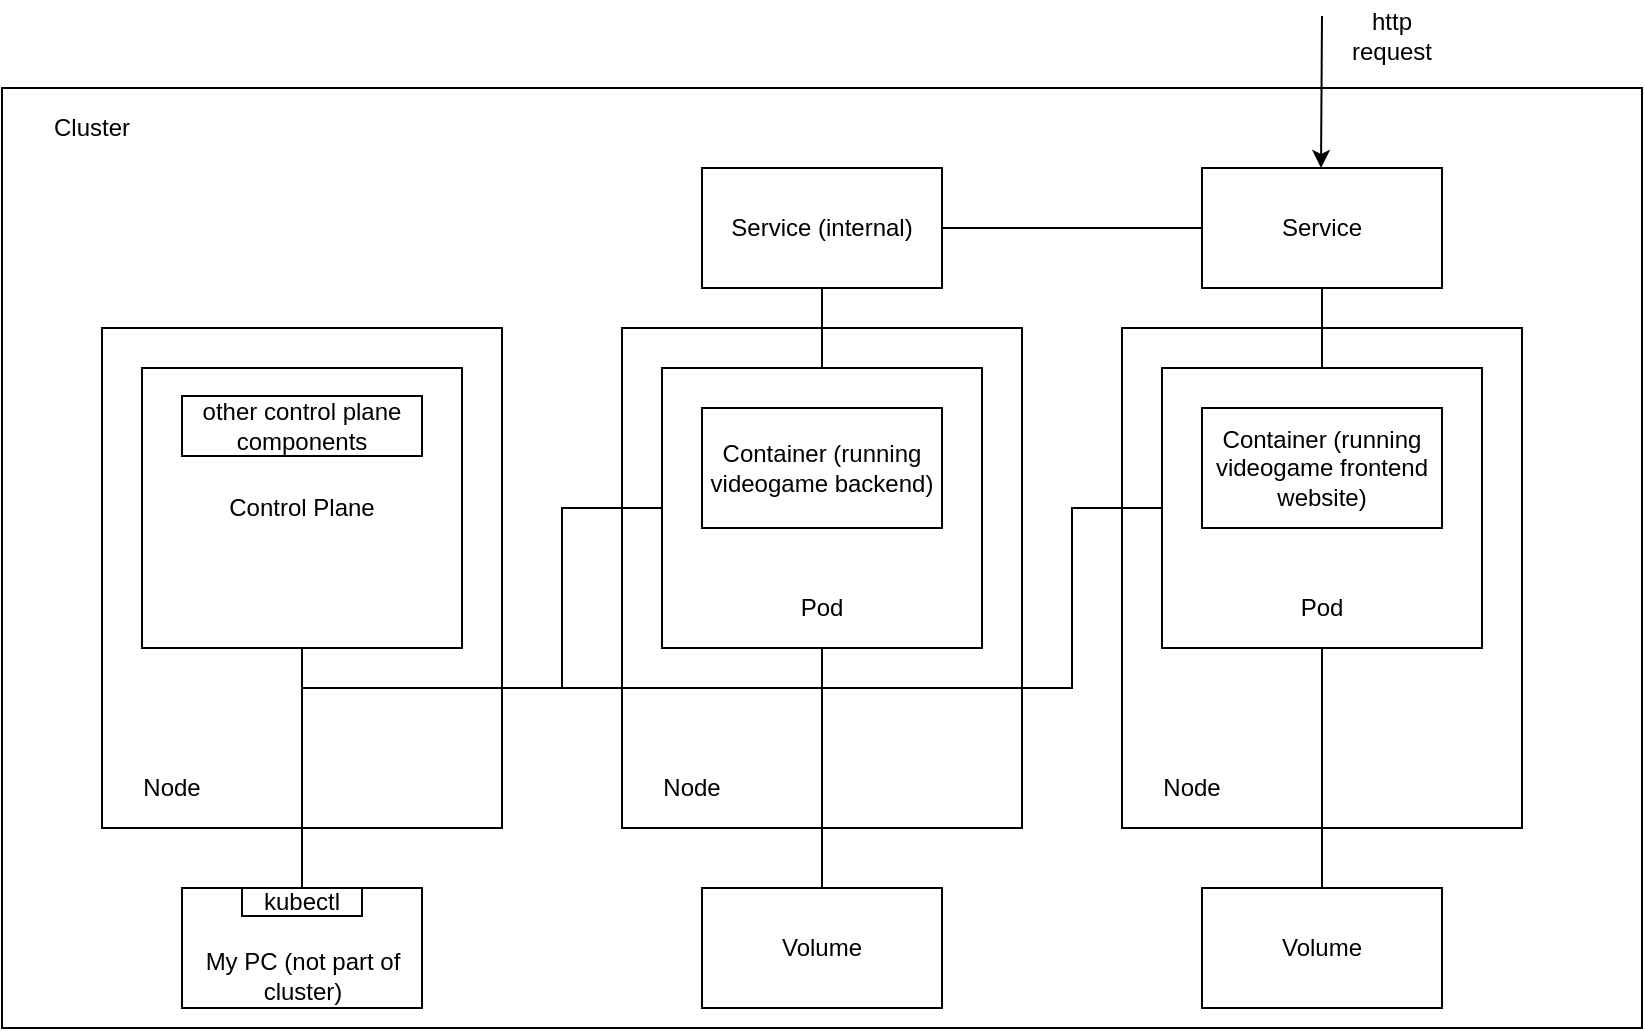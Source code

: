 <mxfile version="14.6.6" type="device"><diagram id="qO7STANYpjAxOL9Szi3Q" name="Page-1"><mxGraphModel dx="1038" dy="547" grid="1" gridSize="10" guides="1" tooltips="1" connect="1" arrows="1" fold="1" page="1" pageScale="1" pageWidth="850" pageHeight="1100" math="0" shadow="0"><root><mxCell id="0"/><mxCell id="1" parent="0"/><mxCell id="IZxRGwlVTp3_kxK3XlfW-4" value="" style="rounded=0;whiteSpace=wrap;html=1;" parent="1" vertex="1"><mxGeometry x="15" y="76" width="820" height="470" as="geometry"/></mxCell><mxCell id="IZxRGwlVTp3_kxK3XlfW-1" value="" style="rounded=0;whiteSpace=wrap;html=1;" parent="1" vertex="1"><mxGeometry x="65" y="196" width="200" height="250" as="geometry"/></mxCell><mxCell id="IZxRGwlVTp3_kxK3XlfW-2" value="" style="rounded=0;whiteSpace=wrap;html=1;" parent="1" vertex="1"><mxGeometry x="325" y="196" width="200" height="250" as="geometry"/></mxCell><mxCell id="IZxRGwlVTp3_kxK3XlfW-3" value="" style="rounded=0;whiteSpace=wrap;html=1;" parent="1" vertex="1"><mxGeometry x="575" y="196" width="200" height="250" as="geometry"/></mxCell><mxCell id="IZxRGwlVTp3_kxK3XlfW-5" value="Control Plane" style="rounded=0;whiteSpace=wrap;html=1;" parent="1" vertex="1"><mxGeometry x="85" y="216" width="160" height="140" as="geometry"/></mxCell><mxCell id="IZxRGwlVTp3_kxK3XlfW-6" value="Cluster" style="text;html=1;strokeColor=none;fillColor=none;align=center;verticalAlign=middle;whiteSpace=wrap;rounded=0;" parent="1" vertex="1"><mxGeometry x="25" y="86" width="70" height="20" as="geometry"/></mxCell><mxCell id="IZxRGwlVTp3_kxK3XlfW-7" value="&lt;div&gt;Node&lt;br&gt;&lt;/div&gt;" style="text;html=1;strokeColor=none;fillColor=none;align=center;verticalAlign=middle;whiteSpace=wrap;rounded=0;" parent="1" vertex="1"><mxGeometry x="80" y="416" width="40" height="20" as="geometry"/></mxCell><mxCell id="IZxRGwlVTp3_kxK3XlfW-58" style="edgeStyle=orthogonalEdgeStyle;rounded=0;orthogonalLoop=1;jettySize=auto;html=1;entryX=0.5;entryY=1;entryDx=0;entryDy=0;endArrow=none;endFill=0;" parent="1" source="IZxRGwlVTp3_kxK3XlfW-11" target="IZxRGwlVTp3_kxK3XlfW-5" edge="1"><mxGeometry relative="1" as="geometry"/></mxCell><mxCell id="IZxRGwlVTp3_kxK3XlfW-11" value="" style="rounded=0;whiteSpace=wrap;html=1;" parent="1" vertex="1"><mxGeometry x="345" y="216" width="160" height="140" as="geometry"/></mxCell><mxCell id="IZxRGwlVTp3_kxK3XlfW-12" value="Container (running videogame backend)" style="rounded=0;whiteSpace=wrap;html=1;" parent="1" vertex="1"><mxGeometry x="365" y="236" width="120" height="60" as="geometry"/></mxCell><mxCell id="IZxRGwlVTp3_kxK3XlfW-13" value="Pod" style="text;html=1;strokeColor=none;fillColor=none;align=center;verticalAlign=middle;whiteSpace=wrap;rounded=0;" parent="1" vertex="1"><mxGeometry x="405" y="326" width="40" height="20" as="geometry"/></mxCell><mxCell id="IZxRGwlVTp3_kxK3XlfW-57" style="edgeStyle=orthogonalEdgeStyle;rounded=0;orthogonalLoop=1;jettySize=auto;html=1;entryX=0.5;entryY=1;entryDx=0;entryDy=0;endArrow=none;endFill=0;" parent="1" source="IZxRGwlVTp3_kxK3XlfW-15" target="IZxRGwlVTp3_kxK3XlfW-5" edge="1"><mxGeometry relative="1" as="geometry"><Array as="points"><mxPoint x="550" y="286"/><mxPoint x="550" y="376"/><mxPoint x="165" y="376"/></Array></mxGeometry></mxCell><mxCell id="IZxRGwlVTp3_kxK3XlfW-15" value="" style="rounded=0;whiteSpace=wrap;html=1;" parent="1" vertex="1"><mxGeometry x="595" y="216" width="160" height="140" as="geometry"/></mxCell><mxCell id="IZxRGwlVTp3_kxK3XlfW-16" value="Container (running videogame frontend website)" style="rounded=0;whiteSpace=wrap;html=1;" parent="1" vertex="1"><mxGeometry x="615" y="236" width="120" height="60" as="geometry"/></mxCell><mxCell id="IZxRGwlVTp3_kxK3XlfW-17" value="Pod" style="text;html=1;strokeColor=none;fillColor=none;align=center;verticalAlign=middle;whiteSpace=wrap;rounded=0;" parent="1" vertex="1"><mxGeometry x="655" y="326" width="40" height="20" as="geometry"/></mxCell><mxCell id="IZxRGwlVTp3_kxK3XlfW-27" style="edgeStyle=orthogonalEdgeStyle;rounded=0;orthogonalLoop=1;jettySize=auto;html=1;entryX=0.5;entryY=1;entryDx=0;entryDy=0;endArrow=none;endFill=0;" parent="1" source="IZxRGwlVTp3_kxK3XlfW-18" target="IZxRGwlVTp3_kxK3XlfW-11" edge="1"><mxGeometry relative="1" as="geometry"/></mxCell><mxCell id="IZxRGwlVTp3_kxK3XlfW-18" value="&lt;div&gt;Volume&lt;/div&gt;" style="rounded=0;whiteSpace=wrap;html=1;" parent="1" vertex="1"><mxGeometry x="365" y="476" width="120" height="60" as="geometry"/></mxCell><mxCell id="IZxRGwlVTp3_kxK3XlfW-25" style="edgeStyle=orthogonalEdgeStyle;rounded=0;orthogonalLoop=1;jettySize=auto;html=1;endArrow=none;endFill=0;" parent="1" source="IZxRGwlVTp3_kxK3XlfW-20" target="IZxRGwlVTp3_kxK3XlfW-15" edge="1"><mxGeometry relative="1" as="geometry"/></mxCell><mxCell id="IZxRGwlVTp3_kxK3XlfW-20" value="&lt;div&gt;Volume&lt;/div&gt;" style="rounded=0;whiteSpace=wrap;html=1;" parent="1" vertex="1"><mxGeometry x="615" y="476" width="120" height="60" as="geometry"/></mxCell><mxCell id="IZxRGwlVTp3_kxK3XlfW-22" value="&lt;div&gt;Node&lt;br&gt;&lt;/div&gt;" style="text;html=1;strokeColor=none;fillColor=none;align=center;verticalAlign=middle;whiteSpace=wrap;rounded=0;" parent="1" vertex="1"><mxGeometry x="340" y="416" width="40" height="20" as="geometry"/></mxCell><mxCell id="IZxRGwlVTp3_kxK3XlfW-23" value="&lt;div&gt;Node&lt;br&gt;&lt;/div&gt;" style="text;html=1;strokeColor=none;fillColor=none;align=center;verticalAlign=middle;whiteSpace=wrap;rounded=0;" parent="1" vertex="1"><mxGeometry x="590" y="416" width="40" height="20" as="geometry"/></mxCell><mxCell id="IZxRGwlVTp3_kxK3XlfW-32" style="edgeStyle=orthogonalEdgeStyle;rounded=0;orthogonalLoop=1;jettySize=auto;html=1;entryX=0.5;entryY=0;entryDx=0;entryDy=0;endArrow=none;endFill=0;" parent="1" source="IZxRGwlVTp3_kxK3XlfW-28" target="IZxRGwlVTp3_kxK3XlfW-11" edge="1"><mxGeometry relative="1" as="geometry"/></mxCell><mxCell id="IZxRGwlVTp3_kxK3XlfW-28" value="Service (internal)" style="rounded=0;whiteSpace=wrap;html=1;" parent="1" vertex="1"><mxGeometry x="365" y="116" width="120" height="60" as="geometry"/></mxCell><mxCell id="IZxRGwlVTp3_kxK3XlfW-33" style="edgeStyle=orthogonalEdgeStyle;rounded=0;orthogonalLoop=1;jettySize=auto;html=1;entryX=0.5;entryY=0;entryDx=0;entryDy=0;endArrow=none;endFill=0;" parent="1" source="IZxRGwlVTp3_kxK3XlfW-30" target="IZxRGwlVTp3_kxK3XlfW-15" edge="1"><mxGeometry relative="1" as="geometry"/></mxCell><mxCell id="IZxRGwlVTp3_kxK3XlfW-43" style="edgeStyle=orthogonalEdgeStyle;rounded=0;orthogonalLoop=1;jettySize=auto;html=1;entryX=1;entryY=0.5;entryDx=0;entryDy=0;endArrow=none;endFill=0;" parent="1" source="IZxRGwlVTp3_kxK3XlfW-30" target="IZxRGwlVTp3_kxK3XlfW-28" edge="1"><mxGeometry relative="1" as="geometry"/></mxCell><mxCell id="IZxRGwlVTp3_kxK3XlfW-30" value="Service" style="rounded=0;whiteSpace=wrap;html=1;" parent="1" vertex="1"><mxGeometry x="615" y="116" width="120" height="60" as="geometry"/></mxCell><mxCell id="IZxRGwlVTp3_kxK3XlfW-42" value="" style="endArrow=classic;html=1;entryX=0.5;entryY=0;entryDx=0;entryDy=0;" parent="1" edge="1"><mxGeometry width="50" height="50" relative="1" as="geometry"><mxPoint x="675" y="40" as="sourcePoint"/><mxPoint x="674.5" y="116" as="targetPoint"/></mxGeometry></mxCell><mxCell id="IZxRGwlVTp3_kxK3XlfW-44" value="http request" style="text;html=1;strokeColor=none;fillColor=none;align=center;verticalAlign=middle;whiteSpace=wrap;rounded=0;" parent="1" vertex="1"><mxGeometry x="690" y="40" width="40" height="20" as="geometry"/></mxCell><mxCell id="IZxRGwlVTp3_kxK3XlfW-45" value="other control plane components" style="rounded=0;whiteSpace=wrap;html=1;" parent="1" vertex="1"><mxGeometry x="105" y="230" width="120" height="30" as="geometry"/></mxCell><mxCell id="IZxRGwlVTp3_kxK3XlfW-49" value="" style="rounded=0;whiteSpace=wrap;html=1;" parent="1" vertex="1"><mxGeometry x="105" y="476" width="120" height="60" as="geometry"/></mxCell><mxCell id="IZxRGwlVTp3_kxK3XlfW-56" style="edgeStyle=orthogonalEdgeStyle;rounded=0;orthogonalLoop=1;jettySize=auto;html=1;entryX=0.5;entryY=1;entryDx=0;entryDy=0;endArrow=none;endFill=0;" parent="1" source="IZxRGwlVTp3_kxK3XlfW-50" target="IZxRGwlVTp3_kxK3XlfW-5" edge="1"><mxGeometry relative="1" as="geometry"/></mxCell><mxCell id="IZxRGwlVTp3_kxK3XlfW-50" value="kubectl" style="rounded=0;whiteSpace=wrap;html=1;" parent="1" vertex="1"><mxGeometry x="135" y="476" width="60" height="14" as="geometry"/></mxCell><mxCell id="IZxRGwlVTp3_kxK3XlfW-51" value="My PC (not part of cluster)" style="text;html=1;strokeColor=none;fillColor=none;align=center;verticalAlign=middle;whiteSpace=wrap;rounded=0;" parent="1" vertex="1"><mxGeometry x="112.5" y="510" width="105" height="20" as="geometry"/></mxCell></root></mxGraphModel></diagram></mxfile>